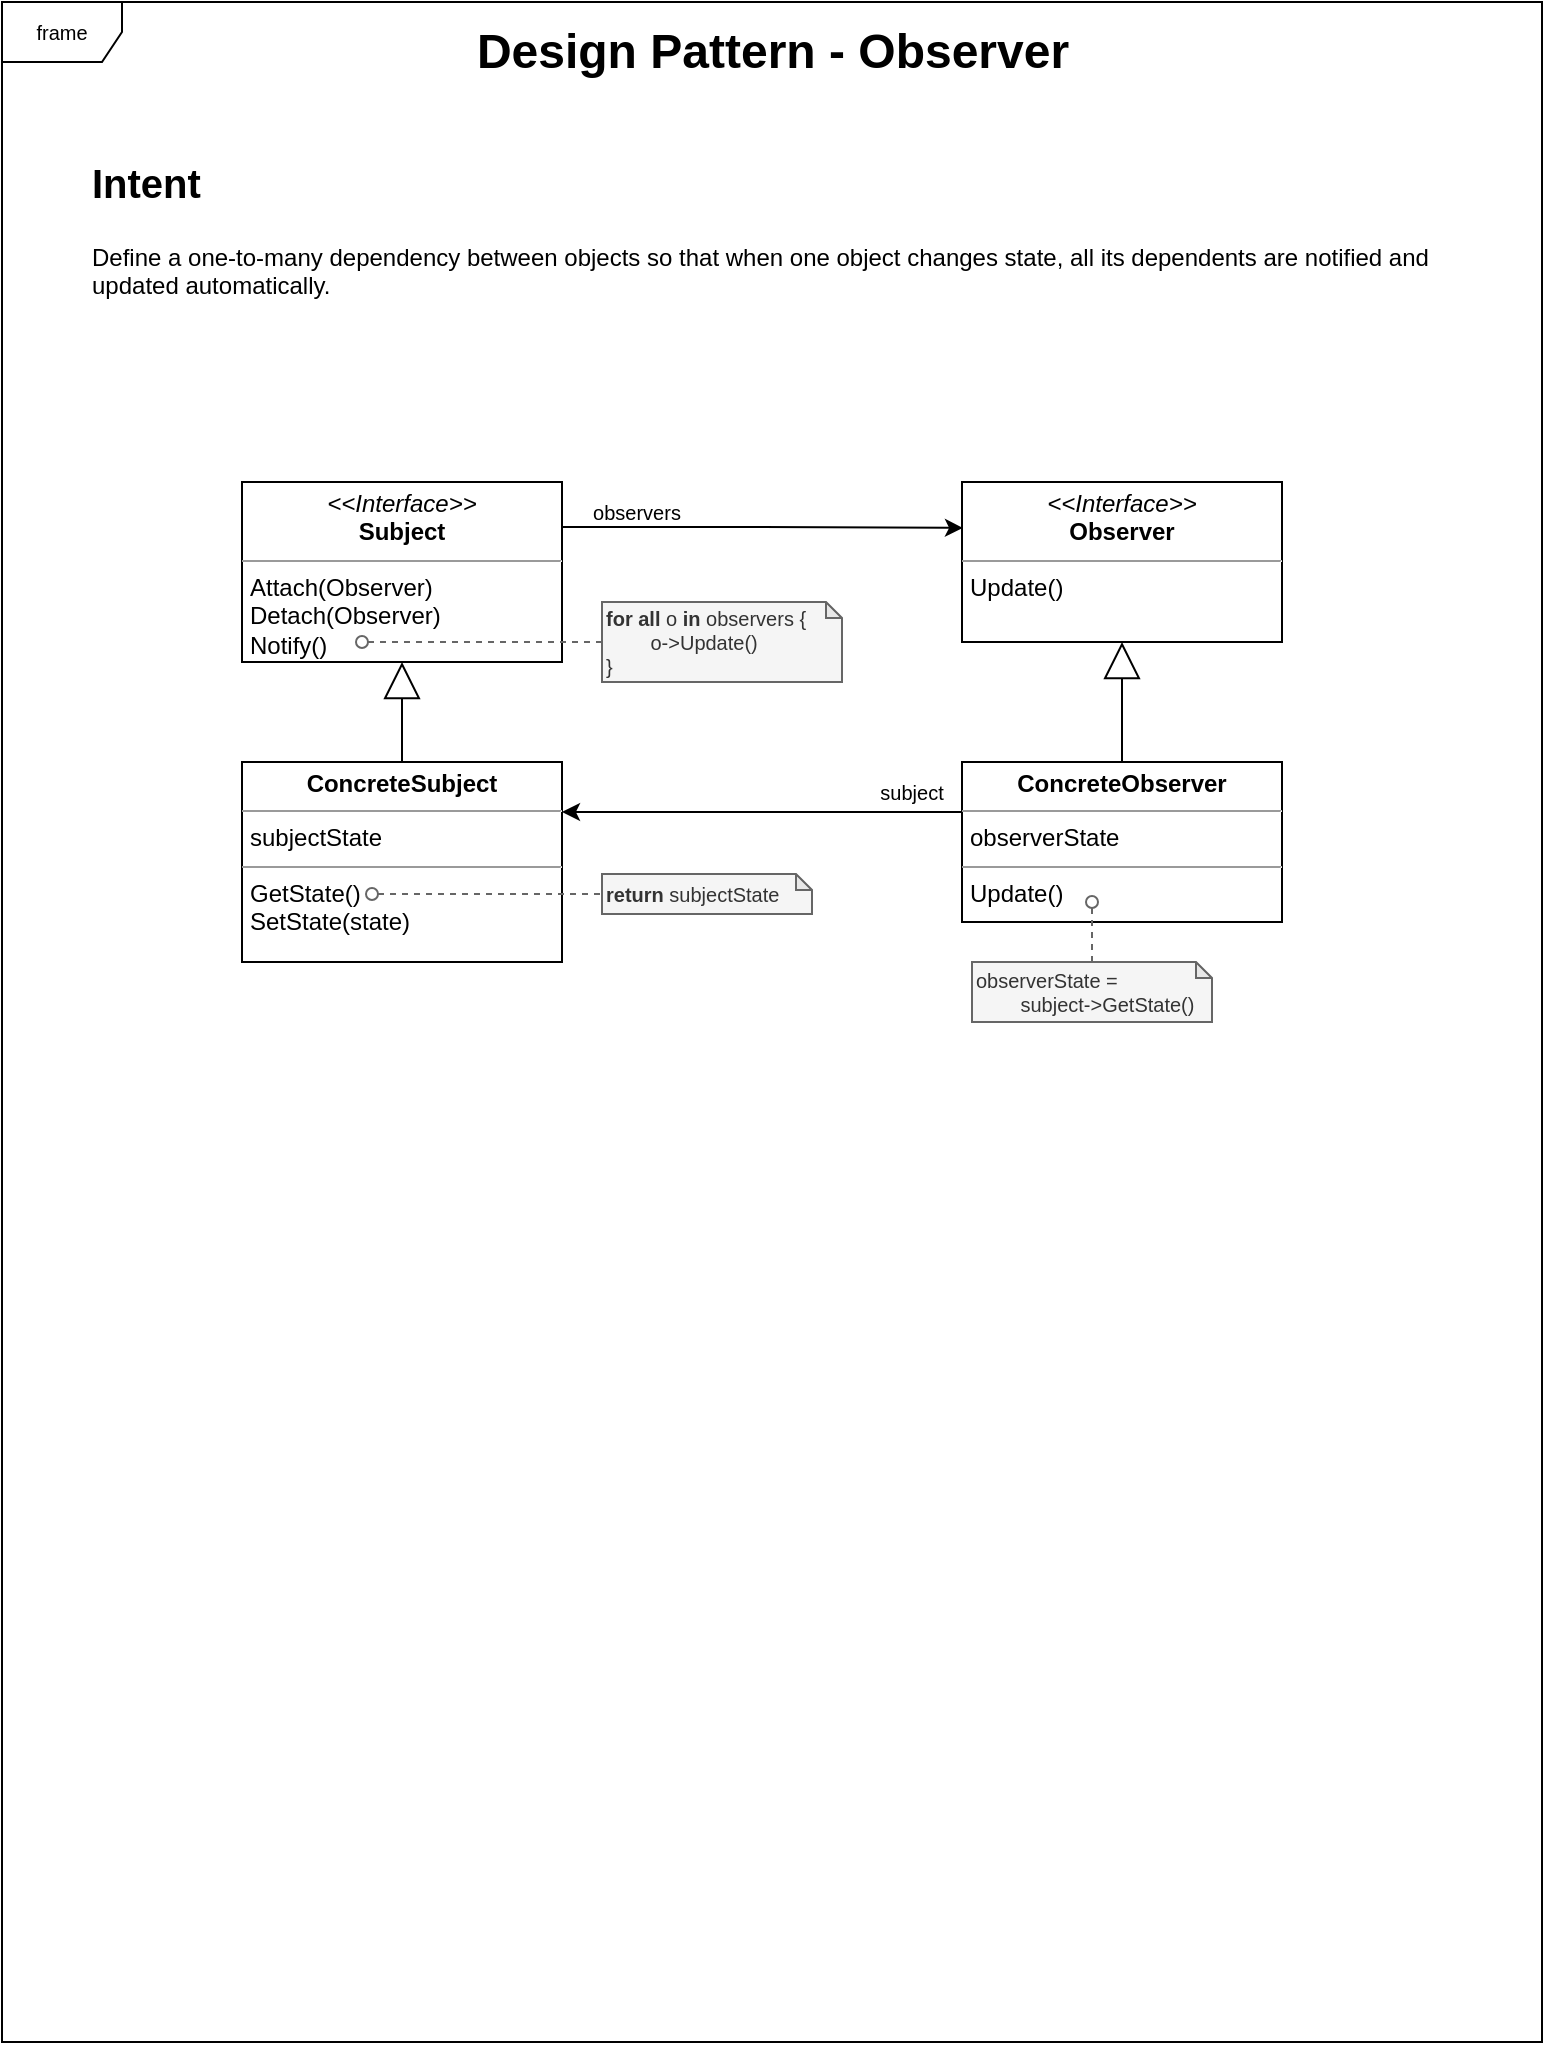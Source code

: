 <mxfile version="20.2.3" type="device"><diagram name="Page-1" id="c4acf3e9-155e-7222-9cf6-157b1a14988f"><mxGraphModel dx="1420" dy="862" grid="1" gridSize="10" guides="1" tooltips="1" connect="1" arrows="1" fold="1" page="1" pageScale="1" pageWidth="850" pageHeight="1100" background="none" math="0" shadow="0"><root><mxCell id="0"/><mxCell id="1" parent="0"/><mxCell id="jbvSqP7eDlWg_vmQW5rT-15" value="frame" style="shape=umlFrame;whiteSpace=wrap;html=1;fontSize=10;" vertex="1" parent="1"><mxGeometry x="40" y="40" width="770" height="1020" as="geometry"/></mxCell><mxCell id="SNXLgNl5wJkpsjLgbIaf-1" value="&lt;b style=&quot;&quot;&gt;&lt;font style=&quot;font-size: 24px;&quot;&gt;Design Pattern - Observer&lt;/font&gt;&lt;/b&gt;" style="text;html=1;align=center;verticalAlign=middle;resizable=0;points=[];autosize=1;strokeColor=none;fillColor=none;fontSize=16;" parent="1" vertex="1"><mxGeometry x="265" y="45" width="320" height="40" as="geometry"/></mxCell><mxCell id="KmE9x78havIfTtKwWrY--2" value="&lt;h1&gt;&lt;font style=&quot;font-size: 20px;&quot;&gt;Intent&lt;/font&gt;&lt;/h1&gt;&lt;p&gt;Define a one-to-many dependency between objects so that when one object changes state, all its dependents are notified and updated automatically.&lt;/p&gt;" style="text;html=1;strokeColor=none;fillColor=none;spacing=5;spacingTop=-20;whiteSpace=wrap;overflow=hidden;rounded=0;" parent="1" vertex="1"><mxGeometry x="80" y="110" width="690" height="80" as="geometry"/></mxCell><mxCell id="nxDBWPMHmyQlofocXc1m-11" value="observerState =&lt;br&gt;&lt;span style=&quot;white-space: pre;&quot;&gt;&#9;&lt;/span&gt;subject-&amp;gt;GetState()" style="shape=note;whiteSpace=wrap;html=1;backgroundOutline=1;darkOpacity=0.05;size=8;fontSize=10;fillColor=#f5f5f5;fontColor=#333333;strokeColor=#666666;align=left;" parent="1" vertex="1"><mxGeometry x="525" y="520" width="120" height="30" as="geometry"/></mxCell><mxCell id="jbvSqP7eDlWg_vmQW5rT-9" style="edgeStyle=orthogonalEdgeStyle;rounded=0;orthogonalLoop=1;jettySize=auto;html=1;exitX=1;exitY=0.25;exitDx=0;exitDy=0;entryX=0.003;entryY=0.287;entryDx=0;entryDy=0;fontSize=10;entryPerimeter=0;" edge="1" parent="1" source="jbvSqP7eDlWg_vmQW5rT-1" target="jbvSqP7eDlWg_vmQW5rT-2"><mxGeometry relative="1" as="geometry"><Array as="points"><mxPoint x="420" y="303"/></Array></mxGeometry></mxCell><mxCell id="jbvSqP7eDlWg_vmQW5rT-1" value="&lt;p style=&quot;margin:0px;margin-top:4px;text-align:center;&quot;&gt;&lt;i&gt;&amp;lt;&amp;lt;Interface&amp;gt;&amp;gt;&lt;/i&gt;&lt;br&gt;&lt;b&gt;Subject&lt;/b&gt;&lt;/p&gt;&lt;hr size=&quot;1&quot;&gt;&lt;p style=&quot;margin:0px;margin-left:4px;&quot;&gt;&lt;/p&gt;&lt;p style=&quot;margin:0px;margin-left:4px;&quot;&gt;Attach(Observer)&lt;br&gt;&lt;/p&gt;&lt;p style=&quot;margin:0px;margin-left:4px;&quot;&gt;Detach(Observer)&lt;/p&gt;&lt;p style=&quot;margin:0px;margin-left:4px;&quot;&gt;Notify()&lt;/p&gt;" style="verticalAlign=top;align=left;overflow=fill;fontSize=12;fontFamily=Helvetica;html=1;" vertex="1" parent="1"><mxGeometry x="160" y="280" width="160" height="90" as="geometry"/></mxCell><mxCell id="jbvSqP7eDlWg_vmQW5rT-2" value="&lt;p style=&quot;margin:0px;margin-top:4px;text-align:center;&quot;&gt;&lt;i&gt;&amp;lt;&amp;lt;Interface&amp;gt;&amp;gt;&lt;/i&gt;&lt;br&gt;&lt;b&gt;Observer&lt;/b&gt;&lt;/p&gt;&lt;hr size=&quot;1&quot;&gt;&lt;p style=&quot;margin:0px;margin-left:4px;&quot;&gt;&lt;/p&gt;&lt;p style=&quot;margin:0px;margin-left:4px;&quot;&gt;&lt;span style=&quot;background-color: initial;&quot;&gt;Update()&lt;/span&gt;&lt;br&gt;&lt;/p&gt;" style="verticalAlign=top;align=left;overflow=fill;fontSize=12;fontFamily=Helvetica;html=1;" vertex="1" parent="1"><mxGeometry x="520" y="280" width="160" height="80" as="geometry"/></mxCell><mxCell id="jbvSqP7eDlWg_vmQW5rT-3" value="&lt;p style=&quot;margin:0px;margin-top:4px;text-align:center;&quot;&gt;&lt;b&gt;ConcreteSubject&lt;/b&gt;&lt;/p&gt;&lt;hr size=&quot;1&quot;&gt;&lt;p style=&quot;margin:0px;margin-left:4px;&quot;&gt;subjectState&lt;/p&gt;&lt;hr size=&quot;1&quot;&gt;&lt;p style=&quot;margin:0px;margin-left:4px;&quot;&gt;GetState()&lt;/p&gt;&lt;p style=&quot;margin:0px;margin-left:4px;&quot;&gt;SetState(state)&lt;/p&gt;" style="verticalAlign=top;align=left;overflow=fill;fontSize=12;fontFamily=Helvetica;html=1;" vertex="1" parent="1"><mxGeometry x="160" y="420" width="160" height="100" as="geometry"/></mxCell><mxCell id="jbvSqP7eDlWg_vmQW5rT-5" style="edgeStyle=orthogonalEdgeStyle;rounded=0;orthogonalLoop=1;jettySize=auto;html=1;exitX=0;exitY=0.25;exitDx=0;exitDy=0;entryX=1;entryY=0.25;entryDx=0;entryDy=0;" edge="1" parent="1" source="jbvSqP7eDlWg_vmQW5rT-4" target="jbvSqP7eDlWg_vmQW5rT-3"><mxGeometry relative="1" as="geometry"><Array as="points"><mxPoint x="525" y="445"/></Array></mxGeometry></mxCell><mxCell id="jbvSqP7eDlWg_vmQW5rT-4" value="&lt;p style=&quot;margin:0px;margin-top:4px;text-align:center;&quot;&gt;&lt;b&gt;ConcreteObserver&lt;/b&gt;&lt;/p&gt;&lt;hr size=&quot;1&quot;&gt;&lt;p style=&quot;margin:0px;margin-left:4px;&quot;&gt;observerState&lt;/p&gt;&lt;hr size=&quot;1&quot;&gt;&lt;p style=&quot;margin:0px;margin-left:4px;&quot;&gt;Update()&lt;/p&gt;" style="verticalAlign=top;align=left;overflow=fill;fontSize=12;fontFamily=Helvetica;html=1;" vertex="1" parent="1"><mxGeometry x="520" y="420" width="160" height="80" as="geometry"/></mxCell><mxCell id="jbvSqP7eDlWg_vmQW5rT-6" value="&lt;b&gt;return &lt;/b&gt;subjectState" style="shape=note;whiteSpace=wrap;html=1;backgroundOutline=1;darkOpacity=0.05;size=8;fontSize=10;fillColor=#f5f5f5;fontColor=#333333;strokeColor=#666666;align=left;" vertex="1" parent="1"><mxGeometry x="340" y="476" width="105" height="20" as="geometry"/></mxCell><mxCell id="jbvSqP7eDlWg_vmQW5rT-7" style="rounded=0;orthogonalLoop=1;jettySize=auto;html=1;fontSize=10;endArrow=none;endFill=0;dashed=1;fillColor=#f5f5f5;strokeColor=#666666;sketch=0;shadow=0;startArrow=oval;startFill=0;entryX=0;entryY=0.5;entryDx=0;entryDy=0;entryPerimeter=0;" edge="1" parent="1" target="jbvSqP7eDlWg_vmQW5rT-6"><mxGeometry relative="1" as="geometry"><mxPoint x="225" y="486" as="sourcePoint"/><mxPoint x="330" y="425.76" as="targetPoint"/></mxGeometry></mxCell><mxCell id="jbvSqP7eDlWg_vmQW5rT-8" value="subject" style="text;html=1;strokeColor=none;fillColor=none;align=center;verticalAlign=middle;whiteSpace=wrap;rounded=0;fontSize=10;" vertex="1" parent="1"><mxGeometry x="470" y="430" width="50" height="10" as="geometry"/></mxCell><mxCell id="jbvSqP7eDlWg_vmQW5rT-10" value="observers" style="text;html=1;strokeColor=none;fillColor=none;align=center;verticalAlign=middle;whiteSpace=wrap;rounded=0;fontSize=10;" vertex="1" parent="1"><mxGeometry x="325" y="290" width="65" height="10" as="geometry"/></mxCell><mxCell id="nxDBWPMHmyQlofocXc1m-21" style="rounded=0;orthogonalLoop=1;jettySize=auto;html=1;fontSize=10;endArrow=none;endFill=0;dashed=1;fillColor=#f5f5f5;strokeColor=#666666;sketch=0;shadow=0;startArrow=oval;startFill=0;entryX=0.5;entryY=0;entryDx=0;entryDy=0;entryPerimeter=0;" parent="1" target="nxDBWPMHmyQlofocXc1m-11" edge="1"><mxGeometry relative="1" as="geometry"><mxPoint x="585" y="490" as="sourcePoint"/><mxPoint x="535" y="459.76" as="targetPoint"/></mxGeometry></mxCell><mxCell id="jbvSqP7eDlWg_vmQW5rT-11" value="&lt;b&gt;for&lt;/b&gt; &lt;b&gt;all &lt;/b&gt;o &lt;b&gt;in &lt;/b&gt;observers {&lt;br&gt;&lt;span style=&quot;white-space: pre;&quot;&gt;&#9;&lt;/span&gt;o-&amp;gt;Update()&lt;br&gt;}" style="shape=note;whiteSpace=wrap;html=1;backgroundOutline=1;darkOpacity=0.05;size=8;fontSize=10;fillColor=#f5f5f5;fontColor=#333333;strokeColor=#666666;align=left;" vertex="1" parent="1"><mxGeometry x="340" y="340" width="120" height="40" as="geometry"/></mxCell><mxCell id="jbvSqP7eDlWg_vmQW5rT-12" style="rounded=0;orthogonalLoop=1;jettySize=auto;html=1;fontSize=10;endArrow=none;endFill=0;dashed=1;fillColor=#f5f5f5;strokeColor=#666666;sketch=0;shadow=0;startArrow=oval;startFill=0;entryX=0;entryY=0.5;entryDx=0;entryDy=0;entryPerimeter=0;" edge="1" parent="1" target="jbvSqP7eDlWg_vmQW5rT-11"><mxGeometry relative="1" as="geometry"><mxPoint x="220" y="360" as="sourcePoint"/><mxPoint x="330" y="279.76" as="targetPoint"/></mxGeometry></mxCell><mxCell id="jbvSqP7eDlWg_vmQW5rT-13" value="" style="endArrow=block;endSize=16;endFill=0;html=1;rounded=0;fontSize=10;entryX=0.5;entryY=1;entryDx=0;entryDy=0;exitX=0.5;exitY=0;exitDx=0;exitDy=0;" edge="1" parent="1" source="jbvSqP7eDlWg_vmQW5rT-3" target="jbvSqP7eDlWg_vmQW5rT-1"><mxGeometry x="0.125" width="160" relative="1" as="geometry"><mxPoint x="330" y="400" as="sourcePoint"/><mxPoint x="490" y="400" as="targetPoint"/><mxPoint as="offset"/></mxGeometry></mxCell><mxCell id="jbvSqP7eDlWg_vmQW5rT-14" value="" style="endArrow=block;endSize=16;endFill=0;html=1;rounded=0;fontSize=10;entryX=0.5;entryY=1;entryDx=0;entryDy=0;exitX=0.5;exitY=0;exitDx=0;exitDy=0;" edge="1" parent="1" source="jbvSqP7eDlWg_vmQW5rT-4" target="jbvSqP7eDlWg_vmQW5rT-2"><mxGeometry x="0.125" width="160" relative="1" as="geometry"><mxPoint x="620" y="410" as="sourcePoint"/><mxPoint x="599.66" y="370" as="targetPoint"/><mxPoint as="offset"/></mxGeometry></mxCell></root></mxGraphModel></diagram></mxfile>